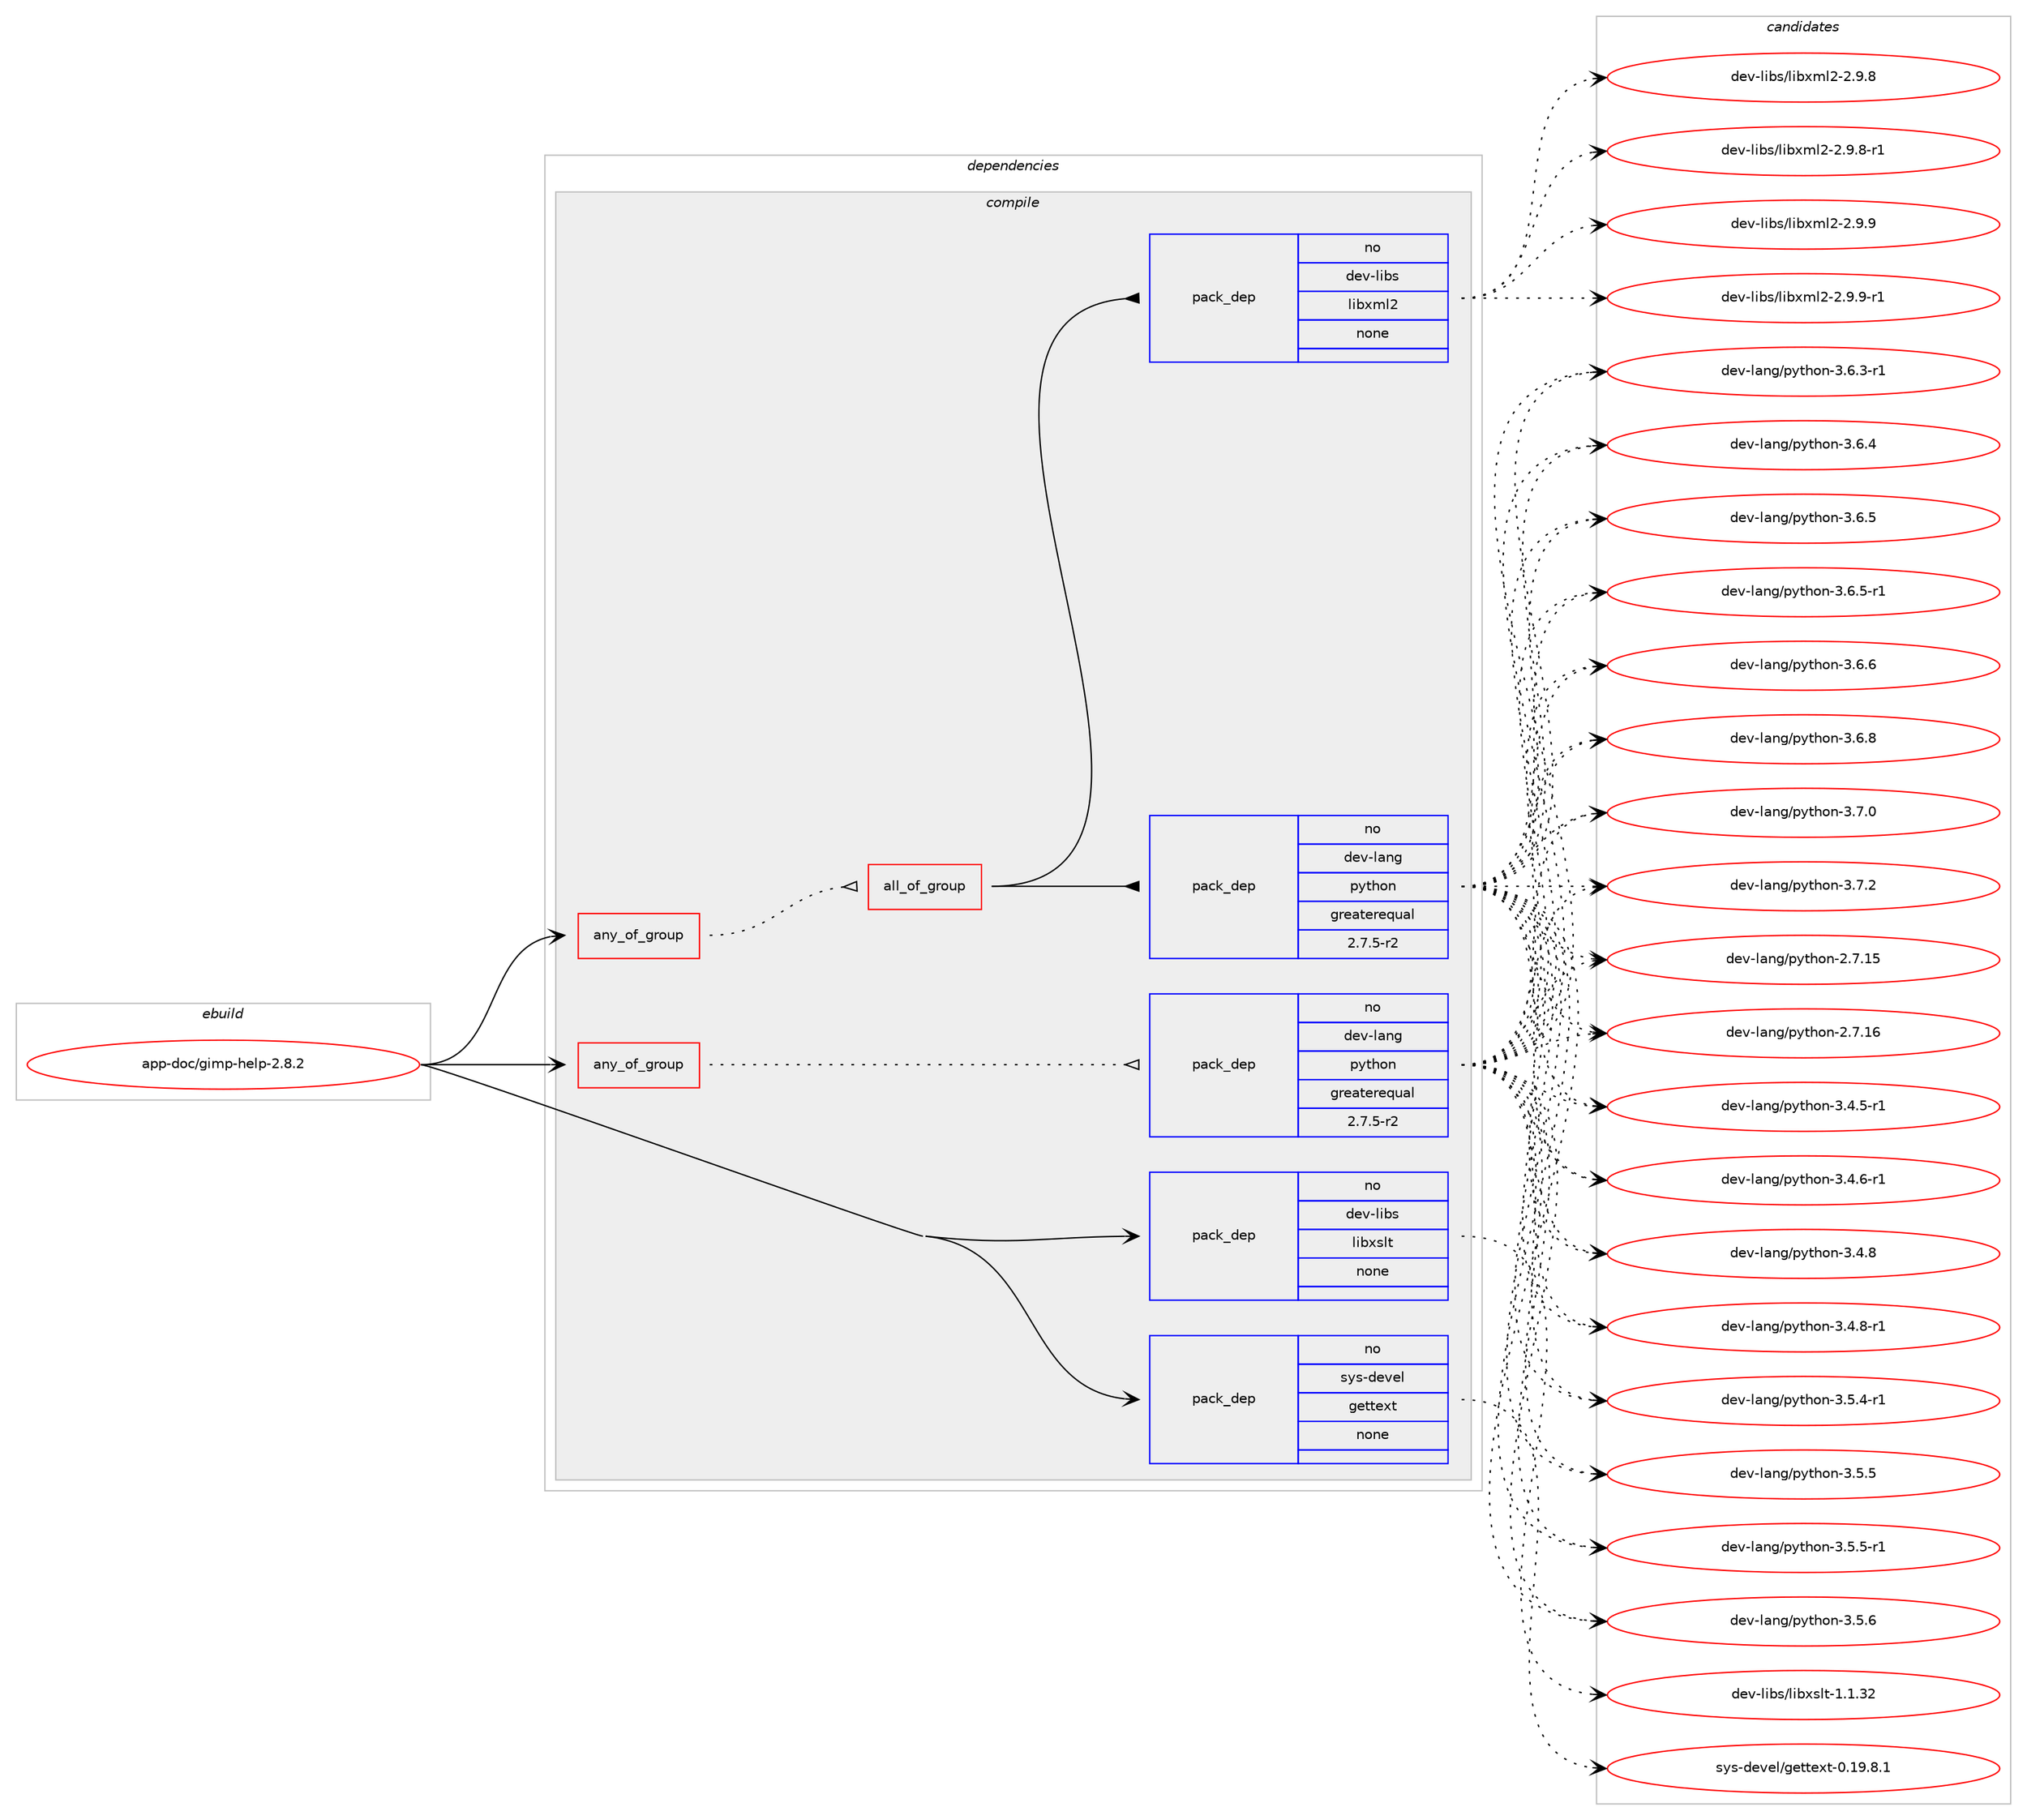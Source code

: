 digraph prolog {

# *************
# Graph options
# *************

newrank=true;
concentrate=true;
compound=true;
graph [rankdir=LR,fontname=Helvetica,fontsize=10,ranksep=1.5];#, ranksep=2.5, nodesep=0.2];
edge  [arrowhead=vee];
node  [fontname=Helvetica,fontsize=10];

# **********
# The ebuild
# **********

subgraph cluster_leftcol {
color=gray;
rank=same;
label=<<i>ebuild</i>>;
id [label="app-doc/gimp-help-2.8.2", color=red, width=4, href="../app-doc/gimp-help-2.8.2.svg"];
}

# ****************
# The dependencies
# ****************

subgraph cluster_midcol {
color=gray;
label=<<i>dependencies</i>>;
subgraph cluster_compile {
fillcolor="#eeeeee";
style=filled;
label=<<i>compile</i>>;
subgraph any19366 {
dependency1278228 [label=<<TABLE BORDER="0" CELLBORDER="1" CELLSPACING="0" CELLPADDING="4"><TR><TD CELLPADDING="10">any_of_group</TD></TR></TABLE>>, shape=none, color=red];subgraph all530 {
dependency1278229 [label=<<TABLE BORDER="0" CELLBORDER="1" CELLSPACING="0" CELLPADDING="4"><TR><TD CELLPADDING="10">all_of_group</TD></TR></TABLE>>, shape=none, color=red];subgraph pack910217 {
dependency1278230 [label=<<TABLE BORDER="0" CELLBORDER="1" CELLSPACING="0" CELLPADDING="4" WIDTH="220"><TR><TD ROWSPAN="6" CELLPADDING="30">pack_dep</TD></TR><TR><TD WIDTH="110">no</TD></TR><TR><TD>dev-lang</TD></TR><TR><TD>python</TD></TR><TR><TD>greaterequal</TD></TR><TR><TD>2.7.5-r2</TD></TR></TABLE>>, shape=none, color=blue];
}
dependency1278229:e -> dependency1278230:w [weight=20,style="solid",arrowhead="inv"];
subgraph pack910218 {
dependency1278231 [label=<<TABLE BORDER="0" CELLBORDER="1" CELLSPACING="0" CELLPADDING="4" WIDTH="220"><TR><TD ROWSPAN="6" CELLPADDING="30">pack_dep</TD></TR><TR><TD WIDTH="110">no</TD></TR><TR><TD>dev-libs</TD></TR><TR><TD>libxml2</TD></TR><TR><TD>none</TD></TR><TR><TD></TD></TR></TABLE>>, shape=none, color=blue];
}
dependency1278229:e -> dependency1278231:w [weight=20,style="solid",arrowhead="inv"];
}
dependency1278228:e -> dependency1278229:w [weight=20,style="dotted",arrowhead="oinv"];
}
id:e -> dependency1278228:w [weight=20,style="solid",arrowhead="vee"];
subgraph any19367 {
dependency1278232 [label=<<TABLE BORDER="0" CELLBORDER="1" CELLSPACING="0" CELLPADDING="4"><TR><TD CELLPADDING="10">any_of_group</TD></TR></TABLE>>, shape=none, color=red];subgraph pack910219 {
dependency1278233 [label=<<TABLE BORDER="0" CELLBORDER="1" CELLSPACING="0" CELLPADDING="4" WIDTH="220"><TR><TD ROWSPAN="6" CELLPADDING="30">pack_dep</TD></TR><TR><TD WIDTH="110">no</TD></TR><TR><TD>dev-lang</TD></TR><TR><TD>python</TD></TR><TR><TD>greaterequal</TD></TR><TR><TD>2.7.5-r2</TD></TR></TABLE>>, shape=none, color=blue];
}
dependency1278232:e -> dependency1278233:w [weight=20,style="dotted",arrowhead="oinv"];
}
id:e -> dependency1278232:w [weight=20,style="solid",arrowhead="vee"];
subgraph pack910220 {
dependency1278234 [label=<<TABLE BORDER="0" CELLBORDER="1" CELLSPACING="0" CELLPADDING="4" WIDTH="220"><TR><TD ROWSPAN="6" CELLPADDING="30">pack_dep</TD></TR><TR><TD WIDTH="110">no</TD></TR><TR><TD>dev-libs</TD></TR><TR><TD>libxslt</TD></TR><TR><TD>none</TD></TR><TR><TD></TD></TR></TABLE>>, shape=none, color=blue];
}
id:e -> dependency1278234:w [weight=20,style="solid",arrowhead="vee"];
subgraph pack910221 {
dependency1278235 [label=<<TABLE BORDER="0" CELLBORDER="1" CELLSPACING="0" CELLPADDING="4" WIDTH="220"><TR><TD ROWSPAN="6" CELLPADDING="30">pack_dep</TD></TR><TR><TD WIDTH="110">no</TD></TR><TR><TD>sys-devel</TD></TR><TR><TD>gettext</TD></TR><TR><TD>none</TD></TR><TR><TD></TD></TR></TABLE>>, shape=none, color=blue];
}
id:e -> dependency1278235:w [weight=20,style="solid",arrowhead="vee"];
}
subgraph cluster_compileandrun {
fillcolor="#eeeeee";
style=filled;
label=<<i>compile and run</i>>;
}
subgraph cluster_run {
fillcolor="#eeeeee";
style=filled;
label=<<i>run</i>>;
}
}

# **************
# The candidates
# **************

subgraph cluster_choices {
rank=same;
color=gray;
label=<<i>candidates</i>>;

subgraph choice910217 {
color=black;
nodesep=1;
choice10010111845108971101034711212111610411111045504655464953 [label="dev-lang/python-2.7.15", color=red, width=4,href="../dev-lang/python-2.7.15.svg"];
choice10010111845108971101034711212111610411111045504655464954 [label="dev-lang/python-2.7.16", color=red, width=4,href="../dev-lang/python-2.7.16.svg"];
choice1001011184510897110103471121211161041111104551465246534511449 [label="dev-lang/python-3.4.5-r1", color=red, width=4,href="../dev-lang/python-3.4.5-r1.svg"];
choice1001011184510897110103471121211161041111104551465246544511449 [label="dev-lang/python-3.4.6-r1", color=red, width=4,href="../dev-lang/python-3.4.6-r1.svg"];
choice100101118451089711010347112121116104111110455146524656 [label="dev-lang/python-3.4.8", color=red, width=4,href="../dev-lang/python-3.4.8.svg"];
choice1001011184510897110103471121211161041111104551465246564511449 [label="dev-lang/python-3.4.8-r1", color=red, width=4,href="../dev-lang/python-3.4.8-r1.svg"];
choice1001011184510897110103471121211161041111104551465346524511449 [label="dev-lang/python-3.5.4-r1", color=red, width=4,href="../dev-lang/python-3.5.4-r1.svg"];
choice100101118451089711010347112121116104111110455146534653 [label="dev-lang/python-3.5.5", color=red, width=4,href="../dev-lang/python-3.5.5.svg"];
choice1001011184510897110103471121211161041111104551465346534511449 [label="dev-lang/python-3.5.5-r1", color=red, width=4,href="../dev-lang/python-3.5.5-r1.svg"];
choice100101118451089711010347112121116104111110455146534654 [label="dev-lang/python-3.5.6", color=red, width=4,href="../dev-lang/python-3.5.6.svg"];
choice1001011184510897110103471121211161041111104551465446514511449 [label="dev-lang/python-3.6.3-r1", color=red, width=4,href="../dev-lang/python-3.6.3-r1.svg"];
choice100101118451089711010347112121116104111110455146544652 [label="dev-lang/python-3.6.4", color=red, width=4,href="../dev-lang/python-3.6.4.svg"];
choice100101118451089711010347112121116104111110455146544653 [label="dev-lang/python-3.6.5", color=red, width=4,href="../dev-lang/python-3.6.5.svg"];
choice1001011184510897110103471121211161041111104551465446534511449 [label="dev-lang/python-3.6.5-r1", color=red, width=4,href="../dev-lang/python-3.6.5-r1.svg"];
choice100101118451089711010347112121116104111110455146544654 [label="dev-lang/python-3.6.6", color=red, width=4,href="../dev-lang/python-3.6.6.svg"];
choice100101118451089711010347112121116104111110455146544656 [label="dev-lang/python-3.6.8", color=red, width=4,href="../dev-lang/python-3.6.8.svg"];
choice100101118451089711010347112121116104111110455146554648 [label="dev-lang/python-3.7.0", color=red, width=4,href="../dev-lang/python-3.7.0.svg"];
choice100101118451089711010347112121116104111110455146554650 [label="dev-lang/python-3.7.2", color=red, width=4,href="../dev-lang/python-3.7.2.svg"];
dependency1278230:e -> choice10010111845108971101034711212111610411111045504655464953:w [style=dotted,weight="100"];
dependency1278230:e -> choice10010111845108971101034711212111610411111045504655464954:w [style=dotted,weight="100"];
dependency1278230:e -> choice1001011184510897110103471121211161041111104551465246534511449:w [style=dotted,weight="100"];
dependency1278230:e -> choice1001011184510897110103471121211161041111104551465246544511449:w [style=dotted,weight="100"];
dependency1278230:e -> choice100101118451089711010347112121116104111110455146524656:w [style=dotted,weight="100"];
dependency1278230:e -> choice1001011184510897110103471121211161041111104551465246564511449:w [style=dotted,weight="100"];
dependency1278230:e -> choice1001011184510897110103471121211161041111104551465346524511449:w [style=dotted,weight="100"];
dependency1278230:e -> choice100101118451089711010347112121116104111110455146534653:w [style=dotted,weight="100"];
dependency1278230:e -> choice1001011184510897110103471121211161041111104551465346534511449:w [style=dotted,weight="100"];
dependency1278230:e -> choice100101118451089711010347112121116104111110455146534654:w [style=dotted,weight="100"];
dependency1278230:e -> choice1001011184510897110103471121211161041111104551465446514511449:w [style=dotted,weight="100"];
dependency1278230:e -> choice100101118451089711010347112121116104111110455146544652:w [style=dotted,weight="100"];
dependency1278230:e -> choice100101118451089711010347112121116104111110455146544653:w [style=dotted,weight="100"];
dependency1278230:e -> choice1001011184510897110103471121211161041111104551465446534511449:w [style=dotted,weight="100"];
dependency1278230:e -> choice100101118451089711010347112121116104111110455146544654:w [style=dotted,weight="100"];
dependency1278230:e -> choice100101118451089711010347112121116104111110455146544656:w [style=dotted,weight="100"];
dependency1278230:e -> choice100101118451089711010347112121116104111110455146554648:w [style=dotted,weight="100"];
dependency1278230:e -> choice100101118451089711010347112121116104111110455146554650:w [style=dotted,weight="100"];
}
subgraph choice910218 {
color=black;
nodesep=1;
choice1001011184510810598115471081059812010910850455046574656 [label="dev-libs/libxml2-2.9.8", color=red, width=4,href="../dev-libs/libxml2-2.9.8.svg"];
choice10010111845108105981154710810598120109108504550465746564511449 [label="dev-libs/libxml2-2.9.8-r1", color=red, width=4,href="../dev-libs/libxml2-2.9.8-r1.svg"];
choice1001011184510810598115471081059812010910850455046574657 [label="dev-libs/libxml2-2.9.9", color=red, width=4,href="../dev-libs/libxml2-2.9.9.svg"];
choice10010111845108105981154710810598120109108504550465746574511449 [label="dev-libs/libxml2-2.9.9-r1", color=red, width=4,href="../dev-libs/libxml2-2.9.9-r1.svg"];
dependency1278231:e -> choice1001011184510810598115471081059812010910850455046574656:w [style=dotted,weight="100"];
dependency1278231:e -> choice10010111845108105981154710810598120109108504550465746564511449:w [style=dotted,weight="100"];
dependency1278231:e -> choice1001011184510810598115471081059812010910850455046574657:w [style=dotted,weight="100"];
dependency1278231:e -> choice10010111845108105981154710810598120109108504550465746574511449:w [style=dotted,weight="100"];
}
subgraph choice910219 {
color=black;
nodesep=1;
choice10010111845108971101034711212111610411111045504655464953 [label="dev-lang/python-2.7.15", color=red, width=4,href="../dev-lang/python-2.7.15.svg"];
choice10010111845108971101034711212111610411111045504655464954 [label="dev-lang/python-2.7.16", color=red, width=4,href="../dev-lang/python-2.7.16.svg"];
choice1001011184510897110103471121211161041111104551465246534511449 [label="dev-lang/python-3.4.5-r1", color=red, width=4,href="../dev-lang/python-3.4.5-r1.svg"];
choice1001011184510897110103471121211161041111104551465246544511449 [label="dev-lang/python-3.4.6-r1", color=red, width=4,href="../dev-lang/python-3.4.6-r1.svg"];
choice100101118451089711010347112121116104111110455146524656 [label="dev-lang/python-3.4.8", color=red, width=4,href="../dev-lang/python-3.4.8.svg"];
choice1001011184510897110103471121211161041111104551465246564511449 [label="dev-lang/python-3.4.8-r1", color=red, width=4,href="../dev-lang/python-3.4.8-r1.svg"];
choice1001011184510897110103471121211161041111104551465346524511449 [label="dev-lang/python-3.5.4-r1", color=red, width=4,href="../dev-lang/python-3.5.4-r1.svg"];
choice100101118451089711010347112121116104111110455146534653 [label="dev-lang/python-3.5.5", color=red, width=4,href="../dev-lang/python-3.5.5.svg"];
choice1001011184510897110103471121211161041111104551465346534511449 [label="dev-lang/python-3.5.5-r1", color=red, width=4,href="../dev-lang/python-3.5.5-r1.svg"];
choice100101118451089711010347112121116104111110455146534654 [label="dev-lang/python-3.5.6", color=red, width=4,href="../dev-lang/python-3.5.6.svg"];
choice1001011184510897110103471121211161041111104551465446514511449 [label="dev-lang/python-3.6.3-r1", color=red, width=4,href="../dev-lang/python-3.6.3-r1.svg"];
choice100101118451089711010347112121116104111110455146544652 [label="dev-lang/python-3.6.4", color=red, width=4,href="../dev-lang/python-3.6.4.svg"];
choice100101118451089711010347112121116104111110455146544653 [label="dev-lang/python-3.6.5", color=red, width=4,href="../dev-lang/python-3.6.5.svg"];
choice1001011184510897110103471121211161041111104551465446534511449 [label="dev-lang/python-3.6.5-r1", color=red, width=4,href="../dev-lang/python-3.6.5-r1.svg"];
choice100101118451089711010347112121116104111110455146544654 [label="dev-lang/python-3.6.6", color=red, width=4,href="../dev-lang/python-3.6.6.svg"];
choice100101118451089711010347112121116104111110455146544656 [label="dev-lang/python-3.6.8", color=red, width=4,href="../dev-lang/python-3.6.8.svg"];
choice100101118451089711010347112121116104111110455146554648 [label="dev-lang/python-3.7.0", color=red, width=4,href="../dev-lang/python-3.7.0.svg"];
choice100101118451089711010347112121116104111110455146554650 [label="dev-lang/python-3.7.2", color=red, width=4,href="../dev-lang/python-3.7.2.svg"];
dependency1278233:e -> choice10010111845108971101034711212111610411111045504655464953:w [style=dotted,weight="100"];
dependency1278233:e -> choice10010111845108971101034711212111610411111045504655464954:w [style=dotted,weight="100"];
dependency1278233:e -> choice1001011184510897110103471121211161041111104551465246534511449:w [style=dotted,weight="100"];
dependency1278233:e -> choice1001011184510897110103471121211161041111104551465246544511449:w [style=dotted,weight="100"];
dependency1278233:e -> choice100101118451089711010347112121116104111110455146524656:w [style=dotted,weight="100"];
dependency1278233:e -> choice1001011184510897110103471121211161041111104551465246564511449:w [style=dotted,weight="100"];
dependency1278233:e -> choice1001011184510897110103471121211161041111104551465346524511449:w [style=dotted,weight="100"];
dependency1278233:e -> choice100101118451089711010347112121116104111110455146534653:w [style=dotted,weight="100"];
dependency1278233:e -> choice1001011184510897110103471121211161041111104551465346534511449:w [style=dotted,weight="100"];
dependency1278233:e -> choice100101118451089711010347112121116104111110455146534654:w [style=dotted,weight="100"];
dependency1278233:e -> choice1001011184510897110103471121211161041111104551465446514511449:w [style=dotted,weight="100"];
dependency1278233:e -> choice100101118451089711010347112121116104111110455146544652:w [style=dotted,weight="100"];
dependency1278233:e -> choice100101118451089711010347112121116104111110455146544653:w [style=dotted,weight="100"];
dependency1278233:e -> choice1001011184510897110103471121211161041111104551465446534511449:w [style=dotted,weight="100"];
dependency1278233:e -> choice100101118451089711010347112121116104111110455146544654:w [style=dotted,weight="100"];
dependency1278233:e -> choice100101118451089711010347112121116104111110455146544656:w [style=dotted,weight="100"];
dependency1278233:e -> choice100101118451089711010347112121116104111110455146554648:w [style=dotted,weight="100"];
dependency1278233:e -> choice100101118451089711010347112121116104111110455146554650:w [style=dotted,weight="100"];
}
subgraph choice910220 {
color=black;
nodesep=1;
choice1001011184510810598115471081059812011510811645494649465150 [label="dev-libs/libxslt-1.1.32", color=red, width=4,href="../dev-libs/libxslt-1.1.32.svg"];
dependency1278234:e -> choice1001011184510810598115471081059812011510811645494649465150:w [style=dotted,weight="100"];
}
subgraph choice910221 {
color=black;
nodesep=1;
choice1151211154510010111810110847103101116116101120116454846495746564649 [label="sys-devel/gettext-0.19.8.1", color=red, width=4,href="../sys-devel/gettext-0.19.8.1.svg"];
dependency1278235:e -> choice1151211154510010111810110847103101116116101120116454846495746564649:w [style=dotted,weight="100"];
}
}

}
